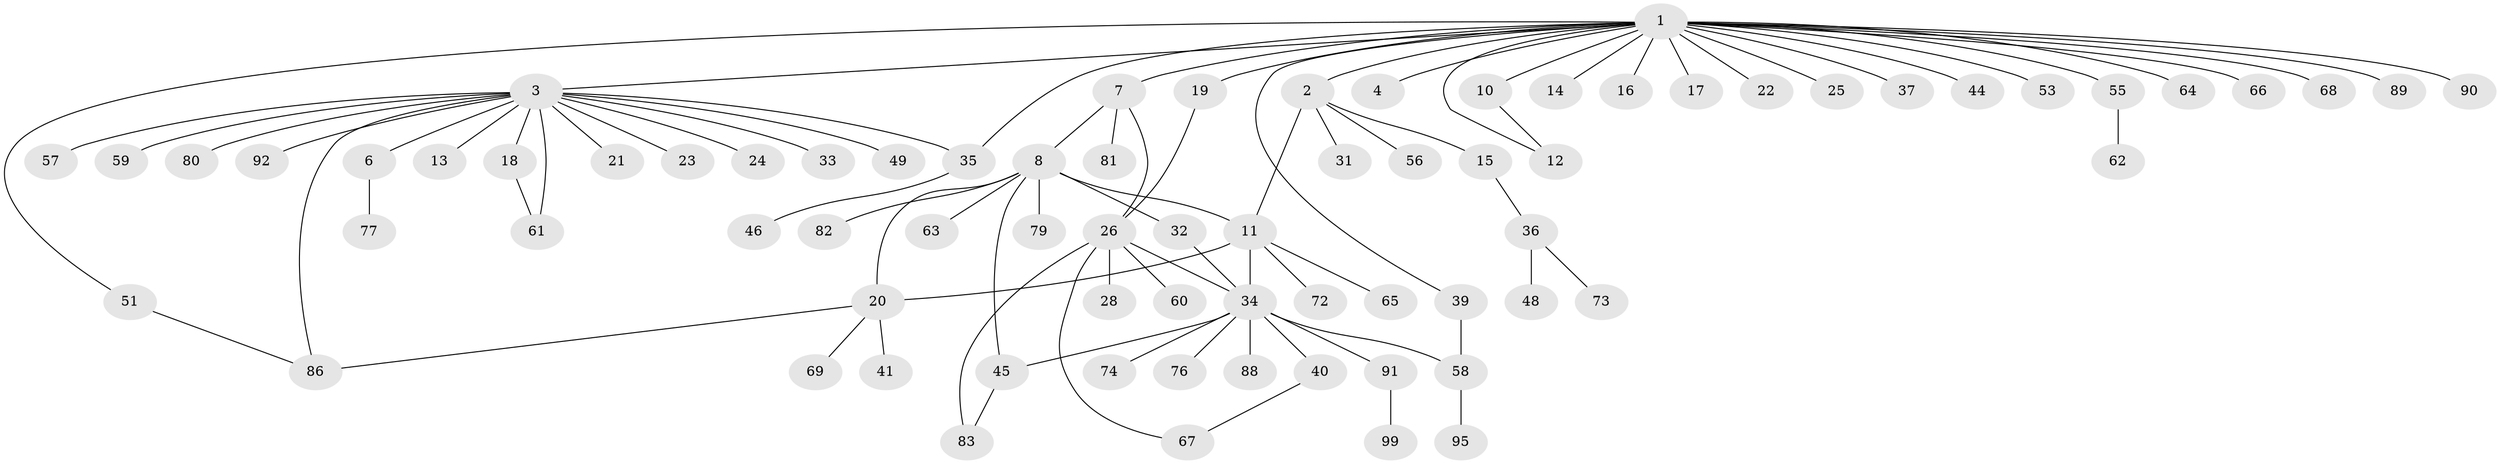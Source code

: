 // Generated by graph-tools (version 1.1) at 2025/51/02/27/25 19:51:59]
// undirected, 75 vertices, 88 edges
graph export_dot {
graph [start="1"]
  node [color=gray90,style=filled];
  1 [super="+9"];
  2 [super="+5"];
  3 [super="+43"];
  4;
  6;
  7 [super="+93"];
  8 [super="+27"];
  10;
  11 [super="+52"];
  12 [super="+70"];
  13 [super="+50"];
  14;
  15 [super="+54"];
  16 [super="+94"];
  17 [super="+87"];
  18 [super="+29"];
  19;
  20 [super="+30"];
  21;
  22 [super="+38"];
  23;
  24;
  25;
  26 [super="+71"];
  28;
  31;
  32;
  33;
  34 [super="+85"];
  35;
  36 [super="+42"];
  37;
  39;
  40;
  41;
  44;
  45 [super="+47"];
  46 [super="+78"];
  48;
  49;
  51;
  53;
  55;
  56;
  57;
  58 [super="+75"];
  59;
  60;
  61;
  62 [super="+96"];
  63;
  64;
  65;
  66;
  67 [super="+84"];
  68 [super="+97"];
  69;
  72;
  73;
  74;
  76 [super="+98"];
  77;
  79;
  80;
  81;
  82;
  83;
  86;
  88;
  89;
  90;
  91;
  92;
  95;
  99;
  1 -- 2;
  1 -- 3;
  1 -- 4;
  1 -- 7;
  1 -- 10;
  1 -- 12;
  1 -- 14;
  1 -- 16;
  1 -- 17;
  1 -- 19;
  1 -- 22;
  1 -- 25;
  1 -- 35;
  1 -- 37;
  1 -- 39;
  1 -- 44;
  1 -- 51;
  1 -- 53;
  1 -- 55;
  1 -- 64;
  1 -- 66;
  1 -- 68;
  1 -- 89;
  1 -- 90;
  2 -- 11;
  2 -- 15;
  2 -- 56;
  2 -- 31;
  3 -- 6;
  3 -- 13;
  3 -- 18;
  3 -- 21;
  3 -- 23;
  3 -- 24;
  3 -- 33;
  3 -- 35;
  3 -- 49;
  3 -- 57;
  3 -- 59;
  3 -- 61;
  3 -- 80;
  3 -- 86;
  3 -- 92;
  6 -- 77;
  7 -- 8;
  7 -- 26;
  7 -- 81;
  8 -- 20;
  8 -- 32;
  8 -- 45;
  8 -- 82;
  8 -- 11;
  8 -- 63;
  8 -- 79;
  10 -- 12;
  11 -- 72;
  11 -- 65;
  11 -- 34;
  11 -- 20;
  15 -- 36;
  18 -- 61;
  19 -- 26;
  20 -- 69;
  20 -- 41;
  20 -- 86;
  26 -- 28;
  26 -- 34;
  26 -- 60;
  26 -- 67;
  26 -- 83;
  32 -- 34;
  34 -- 40;
  34 -- 45;
  34 -- 58;
  34 -- 74;
  34 -- 76;
  34 -- 88;
  34 -- 91;
  35 -- 46;
  36 -- 73;
  36 -- 48;
  39 -- 58;
  40 -- 67;
  45 -- 83;
  51 -- 86;
  55 -- 62;
  58 -- 95;
  91 -- 99;
}
